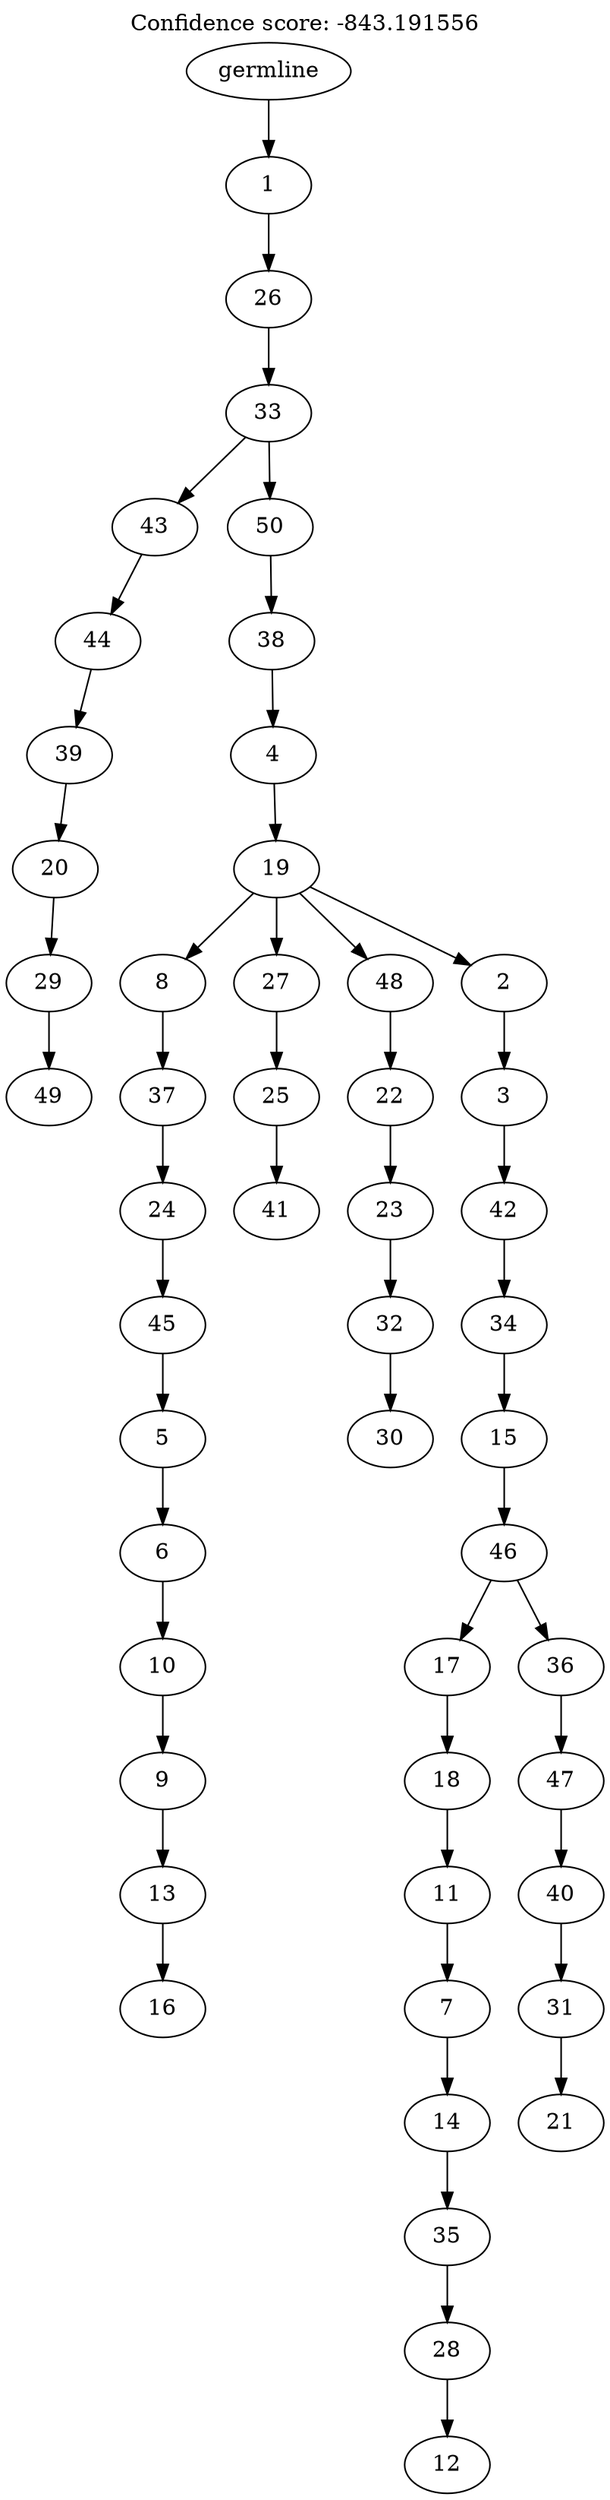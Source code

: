 digraph g {
	"49" -> "50";
	"50" [label="49"];
	"48" -> "49";
	"49" [label="29"];
	"47" -> "48";
	"48" [label="20"];
	"46" -> "47";
	"47" [label="39"];
	"45" -> "46";
	"46" [label="44"];
	"43" -> "44";
	"44" [label="16"];
	"42" -> "43";
	"43" [label="13"];
	"41" -> "42";
	"42" [label="9"];
	"40" -> "41";
	"41" [label="10"];
	"39" -> "40";
	"40" [label="6"];
	"38" -> "39";
	"39" [label="5"];
	"37" -> "38";
	"38" [label="45"];
	"36" -> "37";
	"37" [label="24"];
	"35" -> "36";
	"36" [label="37"];
	"33" -> "34";
	"34" [label="41"];
	"32" -> "33";
	"33" [label="25"];
	"30" -> "31";
	"31" [label="30"];
	"29" -> "30";
	"30" [label="32"];
	"28" -> "29";
	"29" [label="23"];
	"27" -> "28";
	"28" [label="22"];
	"25" -> "26";
	"26" [label="12"];
	"24" -> "25";
	"25" [label="28"];
	"23" -> "24";
	"24" [label="35"];
	"22" -> "23";
	"23" [label="14"];
	"21" -> "22";
	"22" [label="7"];
	"20" -> "21";
	"21" [label="11"];
	"19" -> "20";
	"20" [label="18"];
	"17" -> "18";
	"18" [label="21"];
	"16" -> "17";
	"17" [label="31"];
	"15" -> "16";
	"16" [label="40"];
	"14" -> "15";
	"15" [label="47"];
	"13" -> "14";
	"14" [label="36"];
	"13" -> "19";
	"19" [label="17"];
	"12" -> "13";
	"13" [label="46"];
	"11" -> "12";
	"12" [label="15"];
	"10" -> "11";
	"11" [label="34"];
	"9" -> "10";
	"10" [label="42"];
	"8" -> "9";
	"9" [label="3"];
	"7" -> "8";
	"8" [label="2"];
	"7" -> "27";
	"27" [label="48"];
	"7" -> "32";
	"32" [label="27"];
	"7" -> "35";
	"35" [label="8"];
	"6" -> "7";
	"7" [label="19"];
	"5" -> "6";
	"6" [label="4"];
	"4" -> "5";
	"5" [label="38"];
	"3" -> "4";
	"4" [label="50"];
	"3" -> "45";
	"45" [label="43"];
	"2" -> "3";
	"3" [label="33"];
	"1" -> "2";
	"2" [label="26"];
	"0" -> "1";
	"1" [label="1"];
	"0" [label="germline"];
	labelloc="t";
	label="Confidence score: -843.191556";
}
